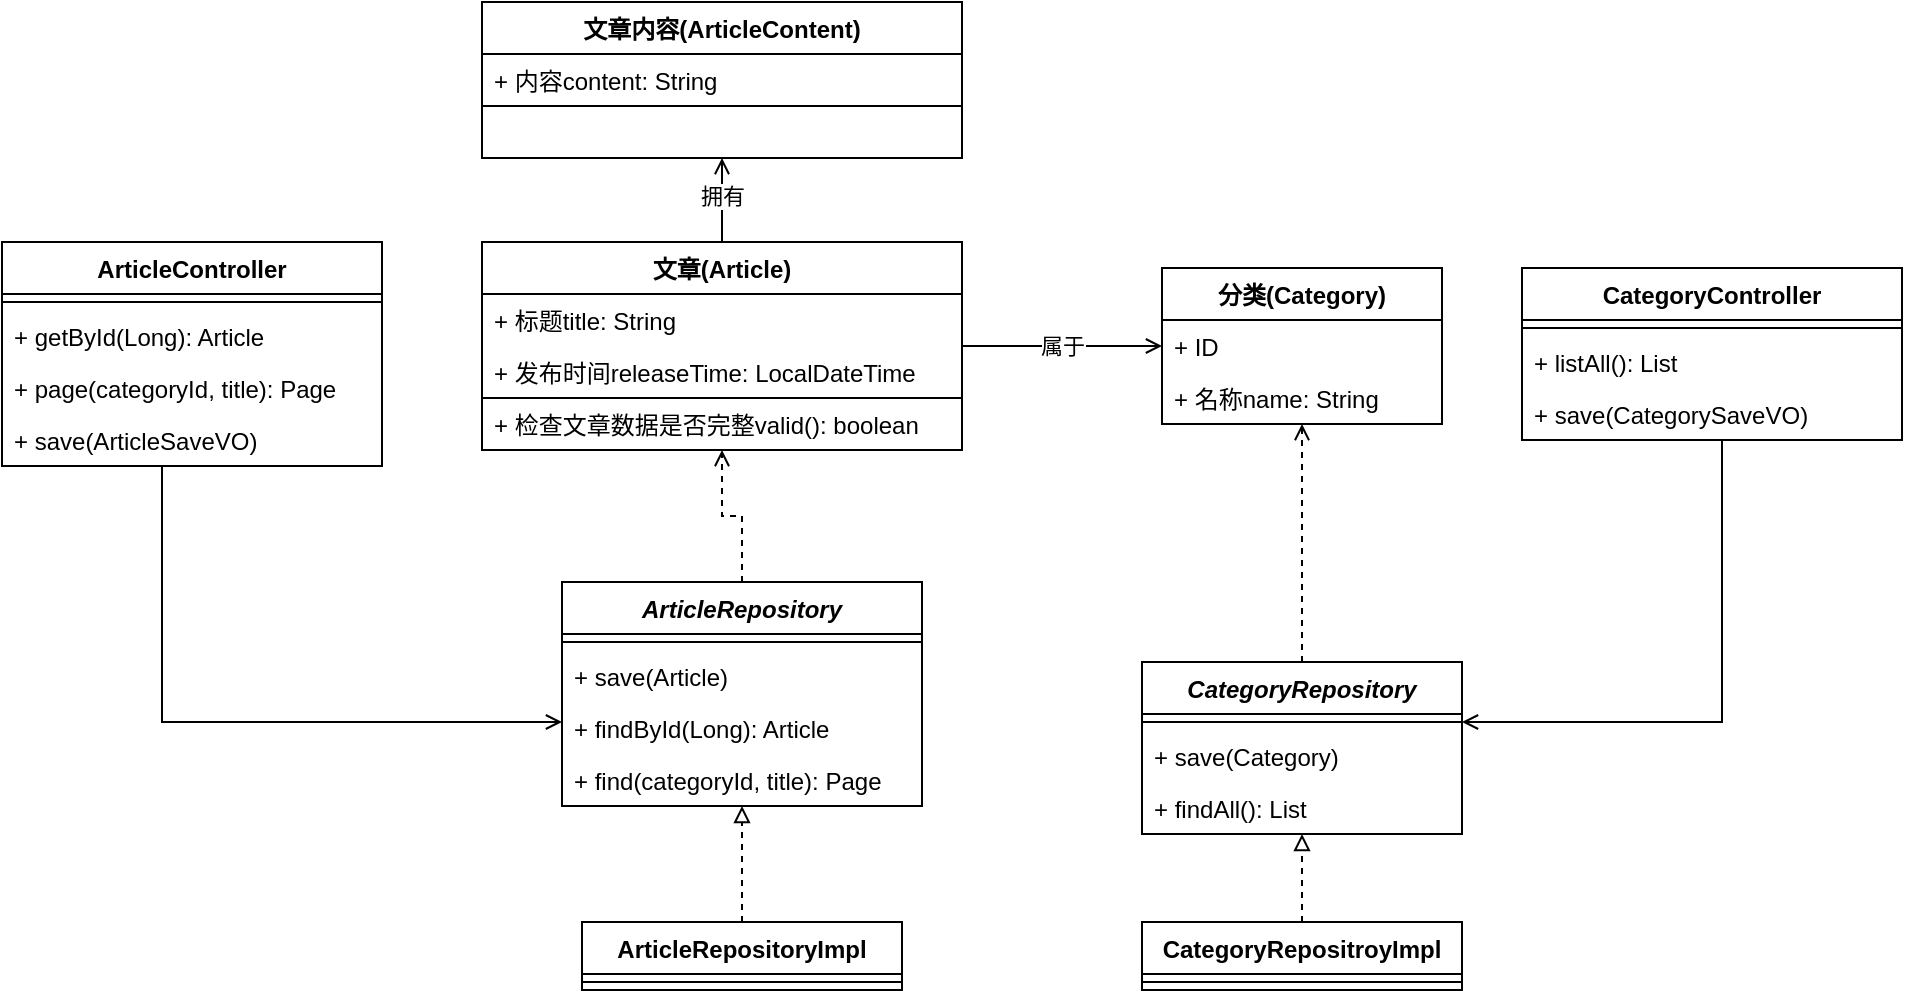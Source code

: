 <mxfile version="20.1.2" type="github">
  <diagram id="pM5sfejF4TpHc2gRZH9j" name="第 1 页">
    <mxGraphModel dx="986" dy="565" grid="1" gridSize="10" guides="1" tooltips="1" connect="1" arrows="1" fold="1" page="1" pageScale="1" pageWidth="827" pageHeight="1169" math="0" shadow="0">
      <root>
        <mxCell id="0" />
        <mxCell id="1" parent="0" />
        <mxCell id="jATuGDx96meRD3A67oxg-83" style="edgeStyle=orthogonalEdgeStyle;rounded=0;orthogonalLoop=1;jettySize=auto;html=1;entryX=0;entryY=0.5;entryDx=0;entryDy=0;startArrow=none;startFill=0;endArrow=open;endFill=0;" edge="1" parent="1" source="jATuGDx96meRD3A67oxg-1" target="jATuGDx96meRD3A67oxg-26">
          <mxGeometry relative="1" as="geometry" />
        </mxCell>
        <mxCell id="jATuGDx96meRD3A67oxg-87" value="属于" style="edgeLabel;html=1;align=center;verticalAlign=middle;resizable=0;points=[];" vertex="1" connectable="0" parent="jATuGDx96meRD3A67oxg-83">
          <mxGeometry x="-0.223" y="-4" relative="1" as="geometry">
            <mxPoint x="11" y="-4" as="offset" />
          </mxGeometry>
        </mxCell>
        <mxCell id="jATuGDx96meRD3A67oxg-101" style="edgeStyle=orthogonalEdgeStyle;rounded=0;orthogonalLoop=1;jettySize=auto;html=1;startArrow=none;startFill=0;endArrow=open;endFill=0;" edge="1" parent="1" source="jATuGDx96meRD3A67oxg-1" target="jATuGDx96meRD3A67oxg-97">
          <mxGeometry relative="1" as="geometry" />
        </mxCell>
        <mxCell id="jATuGDx96meRD3A67oxg-103" value="拥有" style="edgeLabel;html=1;align=center;verticalAlign=middle;resizable=0;points=[];" vertex="1" connectable="0" parent="jATuGDx96meRD3A67oxg-101">
          <mxGeometry x="-0.294" y="-1" relative="1" as="geometry">
            <mxPoint x="-1" y="-8" as="offset" />
          </mxGeometry>
        </mxCell>
        <mxCell id="jATuGDx96meRD3A67oxg-1" value="文章(Article)" style="swimlane;fontStyle=1;childLayout=stackLayout;horizontal=1;startSize=26;fillColor=none;horizontalStack=0;resizeParent=1;resizeParentMax=0;resizeLast=0;collapsible=1;marginBottom=0;" vertex="1" parent="1">
          <mxGeometry x="270" y="130" width="240" height="104" as="geometry">
            <mxRectangle x="270" y="130" width="100" height="30" as="alternateBounds" />
          </mxGeometry>
        </mxCell>
        <mxCell id="jATuGDx96meRD3A67oxg-2" value="+ 标题title: String" style="text;strokeColor=none;fillColor=none;align=left;verticalAlign=top;spacingLeft=4;spacingRight=4;overflow=hidden;rotatable=0;points=[[0,0.5],[1,0.5]];portConstraint=eastwest;" vertex="1" parent="jATuGDx96meRD3A67oxg-1">
          <mxGeometry y="26" width="240" height="26" as="geometry" />
        </mxCell>
        <mxCell id="jATuGDx96meRD3A67oxg-4" value="+ 发布时间releaseTime: LocalDateTime" style="text;strokeColor=none;fillColor=none;align=left;verticalAlign=top;spacingLeft=4;spacingRight=4;overflow=hidden;rotatable=0;points=[[0,0.5],[1,0.5]];portConstraint=eastwest;" vertex="1" parent="jATuGDx96meRD3A67oxg-1">
          <mxGeometry y="52" width="240" height="26" as="geometry" />
        </mxCell>
        <mxCell id="jATuGDx96meRD3A67oxg-28" value="+ 检查文章数据是否完整valid(): boolean" style="text;strokeColor=default;fillColor=none;align=left;verticalAlign=top;spacingLeft=4;spacingRight=4;overflow=hidden;rotatable=0;points=[[0,0.5],[1,0.5]];portConstraint=eastwest;" vertex="1" parent="jATuGDx96meRD3A67oxg-1">
          <mxGeometry y="78" width="240" height="26" as="geometry" />
        </mxCell>
        <mxCell id="jATuGDx96meRD3A67oxg-5" value="分类(Category)" style="swimlane;fontStyle=1;childLayout=stackLayout;horizontal=1;startSize=26;fillColor=none;horizontalStack=0;resizeParent=1;resizeParentMax=0;resizeLast=0;collapsible=1;marginBottom=0;" vertex="1" parent="1">
          <mxGeometry x="610" y="143" width="140" height="78" as="geometry">
            <mxRectangle x="540" y="100" width="100" height="30" as="alternateBounds" />
          </mxGeometry>
        </mxCell>
        <mxCell id="jATuGDx96meRD3A67oxg-26" value="+ ID" style="text;strokeColor=none;fillColor=none;align=left;verticalAlign=top;spacingLeft=4;spacingRight=4;overflow=hidden;rotatable=0;points=[[0,0.5],[1,0.5]];portConstraint=eastwest;" vertex="1" parent="jATuGDx96meRD3A67oxg-5">
          <mxGeometry y="26" width="140" height="26" as="geometry" />
        </mxCell>
        <mxCell id="jATuGDx96meRD3A67oxg-6" value="+ 名称name: String" style="text;strokeColor=none;fillColor=none;align=left;verticalAlign=top;spacingLeft=4;spacingRight=4;overflow=hidden;rotatable=0;points=[[0,0.5],[1,0.5]];portConstraint=eastwest;" vertex="1" parent="jATuGDx96meRD3A67oxg-5">
          <mxGeometry y="52" width="140" height="26" as="geometry" />
        </mxCell>
        <mxCell id="jATuGDx96meRD3A67oxg-46" style="edgeStyle=orthogonalEdgeStyle;rounded=0;orthogonalLoop=1;jettySize=auto;html=1;endArrow=open;endFill=0;dashed=1;" edge="1" parent="1" source="jATuGDx96meRD3A67oxg-42" target="jATuGDx96meRD3A67oxg-1">
          <mxGeometry relative="1" as="geometry" />
        </mxCell>
        <mxCell id="jATuGDx96meRD3A67oxg-42" value="ArticleRepository" style="swimlane;fontStyle=3;align=center;verticalAlign=top;childLayout=stackLayout;horizontal=1;startSize=26;horizontalStack=0;resizeParent=1;resizeParentMax=0;resizeLast=0;collapsible=1;marginBottom=0;strokeColor=default;" vertex="1" parent="1">
          <mxGeometry x="310" y="300" width="180" height="112" as="geometry" />
        </mxCell>
        <mxCell id="jATuGDx96meRD3A67oxg-44" value="" style="line;strokeWidth=1;fillColor=none;align=left;verticalAlign=middle;spacingTop=-1;spacingLeft=3;spacingRight=3;rotatable=0;labelPosition=right;points=[];portConstraint=eastwest;" vertex="1" parent="jATuGDx96meRD3A67oxg-42">
          <mxGeometry y="26" width="180" height="8" as="geometry" />
        </mxCell>
        <mxCell id="jATuGDx96meRD3A67oxg-45" value="+ save(Article)" style="text;strokeColor=none;fillColor=none;align=left;verticalAlign=top;spacingLeft=4;spacingRight=4;overflow=hidden;rotatable=0;points=[[0,0.5],[1,0.5]];portConstraint=eastwest;" vertex="1" parent="jATuGDx96meRD3A67oxg-42">
          <mxGeometry y="34" width="180" height="26" as="geometry" />
        </mxCell>
        <mxCell id="jATuGDx96meRD3A67oxg-47" value="+ findById(Long): Article" style="text;strokeColor=none;fillColor=none;align=left;verticalAlign=top;spacingLeft=4;spacingRight=4;overflow=hidden;rotatable=0;points=[[0,0.5],[1,0.5]];portConstraint=eastwest;" vertex="1" parent="jATuGDx96meRD3A67oxg-42">
          <mxGeometry y="60" width="180" height="26" as="geometry" />
        </mxCell>
        <mxCell id="jATuGDx96meRD3A67oxg-48" value="+ find(categoryId, title): Page" style="text;strokeColor=none;fillColor=none;align=left;verticalAlign=top;spacingLeft=4;spacingRight=4;overflow=hidden;rotatable=0;points=[[0,0.5],[1,0.5]];portConstraint=eastwest;" vertex="1" parent="jATuGDx96meRD3A67oxg-42">
          <mxGeometry y="86" width="180" height="26" as="geometry" />
        </mxCell>
        <mxCell id="jATuGDx96meRD3A67oxg-71" style="edgeStyle=orthogonalEdgeStyle;rounded=0;orthogonalLoop=1;jettySize=auto;html=1;endArrow=block;endFill=0;dashed=1;" edge="1" parent="1" source="jATuGDx96meRD3A67oxg-50" target="jATuGDx96meRD3A67oxg-42">
          <mxGeometry relative="1" as="geometry" />
        </mxCell>
        <mxCell id="jATuGDx96meRD3A67oxg-50" value="ArticleRepositoryImpl" style="swimlane;fontStyle=1;align=center;verticalAlign=top;childLayout=stackLayout;horizontal=1;startSize=26;horizontalStack=0;resizeParent=1;resizeParentMax=0;resizeLast=0;collapsible=1;marginBottom=0;strokeColor=default;" vertex="1" parent="1">
          <mxGeometry x="320" y="470" width="160" height="34" as="geometry" />
        </mxCell>
        <mxCell id="jATuGDx96meRD3A67oxg-51" value="" style="line;strokeWidth=1;fillColor=none;align=left;verticalAlign=middle;spacingTop=-1;spacingLeft=3;spacingRight=3;rotatable=0;labelPosition=right;points=[];portConstraint=eastwest;" vertex="1" parent="jATuGDx96meRD3A67oxg-50">
          <mxGeometry y="26" width="160" height="8" as="geometry" />
        </mxCell>
        <mxCell id="jATuGDx96meRD3A67oxg-68" style="edgeStyle=orthogonalEdgeStyle;rounded=0;orthogonalLoop=1;jettySize=auto;html=1;endArrow=open;endFill=0;dashed=1;" edge="1" parent="1" source="jATuGDx96meRD3A67oxg-58" target="jATuGDx96meRD3A67oxg-5">
          <mxGeometry relative="1" as="geometry" />
        </mxCell>
        <mxCell id="jATuGDx96meRD3A67oxg-58" value="CategoryRepository" style="swimlane;fontStyle=3;align=center;verticalAlign=top;childLayout=stackLayout;horizontal=1;startSize=26;horizontalStack=0;resizeParent=1;resizeParentMax=0;resizeLast=0;collapsible=1;marginBottom=0;strokeColor=default;" vertex="1" parent="1">
          <mxGeometry x="600" y="340" width="160" height="86" as="geometry" />
        </mxCell>
        <mxCell id="jATuGDx96meRD3A67oxg-59" value="" style="line;strokeWidth=1;fillColor=none;align=left;verticalAlign=middle;spacingTop=-1;spacingLeft=3;spacingRight=3;rotatable=0;labelPosition=right;points=[];portConstraint=eastwest;" vertex="1" parent="jATuGDx96meRD3A67oxg-58">
          <mxGeometry y="26" width="160" height="8" as="geometry" />
        </mxCell>
        <mxCell id="jATuGDx96meRD3A67oxg-60" value="+ save(Category)" style="text;strokeColor=none;fillColor=none;align=left;verticalAlign=top;spacingLeft=4;spacingRight=4;overflow=hidden;rotatable=0;points=[[0,0.5],[1,0.5]];portConstraint=eastwest;" vertex="1" parent="jATuGDx96meRD3A67oxg-58">
          <mxGeometry y="34" width="160" height="26" as="geometry" />
        </mxCell>
        <mxCell id="jATuGDx96meRD3A67oxg-63" value="+ findAll(): List" style="text;strokeColor=none;fillColor=none;align=left;verticalAlign=top;spacingLeft=4;spacingRight=4;overflow=hidden;rotatable=0;points=[[0,0.5],[1,0.5]];portConstraint=eastwest;" vertex="1" parent="jATuGDx96meRD3A67oxg-58">
          <mxGeometry y="60" width="160" height="26" as="geometry" />
        </mxCell>
        <mxCell id="jATuGDx96meRD3A67oxg-70" style="edgeStyle=orthogonalEdgeStyle;rounded=0;orthogonalLoop=1;jettySize=auto;html=1;endArrow=block;endFill=0;dashed=1;" edge="1" parent="1" source="jATuGDx96meRD3A67oxg-64" target="jATuGDx96meRD3A67oxg-58">
          <mxGeometry relative="1" as="geometry" />
        </mxCell>
        <mxCell id="jATuGDx96meRD3A67oxg-64" value="CategoryRepositroyImpl" style="swimlane;fontStyle=1;align=center;verticalAlign=top;childLayout=stackLayout;horizontal=1;startSize=26;horizontalStack=0;resizeParent=1;resizeParentMax=0;resizeLast=0;collapsible=1;marginBottom=0;strokeColor=default;" vertex="1" parent="1">
          <mxGeometry x="600" y="470" width="160" height="34" as="geometry" />
        </mxCell>
        <mxCell id="jATuGDx96meRD3A67oxg-65" value="" style="line;strokeWidth=1;fillColor=none;align=left;verticalAlign=middle;spacingTop=-1;spacingLeft=3;spacingRight=3;rotatable=0;labelPosition=right;points=[];portConstraint=eastwest;" vertex="1" parent="jATuGDx96meRD3A67oxg-64">
          <mxGeometry y="26" width="160" height="8" as="geometry" />
        </mxCell>
        <mxCell id="jATuGDx96meRD3A67oxg-94" style="edgeStyle=orthogonalEdgeStyle;rounded=0;orthogonalLoop=1;jettySize=auto;html=1;startArrow=none;startFill=0;endArrow=open;endFill=0;" edge="1" parent="1" source="jATuGDx96meRD3A67oxg-88" target="jATuGDx96meRD3A67oxg-42">
          <mxGeometry relative="1" as="geometry">
            <mxPoint x="110" y="300" as="sourcePoint" />
            <Array as="points">
              <mxPoint x="110" y="370" />
            </Array>
          </mxGeometry>
        </mxCell>
        <mxCell id="jATuGDx96meRD3A67oxg-88" value="ArticleController" style="swimlane;fontStyle=1;align=center;verticalAlign=top;childLayout=stackLayout;horizontal=1;startSize=26;horizontalStack=0;resizeParent=1;resizeParentMax=0;resizeLast=0;collapsible=1;marginBottom=0;strokeColor=default;" vertex="1" parent="1">
          <mxGeometry x="30" y="130" width="190" height="112" as="geometry" />
        </mxCell>
        <mxCell id="jATuGDx96meRD3A67oxg-89" value="" style="line;strokeWidth=1;fillColor=none;align=left;verticalAlign=middle;spacingTop=-1;spacingLeft=3;spacingRight=3;rotatable=0;labelPosition=right;points=[];portConstraint=eastwest;" vertex="1" parent="jATuGDx96meRD3A67oxg-88">
          <mxGeometry y="26" width="190" height="8" as="geometry" />
        </mxCell>
        <mxCell id="jATuGDx96meRD3A67oxg-92" value="+ getById(Long): Article" style="text;strokeColor=none;fillColor=none;align=left;verticalAlign=top;spacingLeft=4;spacingRight=4;overflow=hidden;rotatable=0;points=[[0,0.5],[1,0.5]];portConstraint=eastwest;" vertex="1" parent="jATuGDx96meRD3A67oxg-88">
          <mxGeometry y="34" width="190" height="26" as="geometry" />
        </mxCell>
        <mxCell id="jATuGDx96meRD3A67oxg-96" value="+ page(categoryId, title): Page" style="text;strokeColor=none;fillColor=none;align=left;verticalAlign=top;spacingLeft=4;spacingRight=4;overflow=hidden;rotatable=0;points=[[0,0.5],[1,0.5]];portConstraint=eastwest;" vertex="1" parent="jATuGDx96meRD3A67oxg-88">
          <mxGeometry y="60" width="190" height="26" as="geometry" />
        </mxCell>
        <mxCell id="jATuGDx96meRD3A67oxg-95" value="+ save(ArticleSaveVO)" style="text;strokeColor=none;fillColor=none;align=left;verticalAlign=top;spacingLeft=4;spacingRight=4;overflow=hidden;rotatable=0;points=[[0,0.5],[1,0.5]];portConstraint=eastwest;" vertex="1" parent="jATuGDx96meRD3A67oxg-88">
          <mxGeometry y="86" width="190" height="26" as="geometry" />
        </mxCell>
        <mxCell id="jATuGDx96meRD3A67oxg-97" value="文章内容(ArticleContent)" style="swimlane;fontStyle=1;childLayout=stackLayout;horizontal=1;startSize=26;fillColor=none;horizontalStack=0;resizeParent=1;resizeParentMax=0;resizeLast=0;collapsible=1;marginBottom=0;" vertex="1" parent="1">
          <mxGeometry x="270" y="10" width="240" height="78" as="geometry">
            <mxRectangle x="270" y="130" width="100" height="30" as="alternateBounds" />
          </mxGeometry>
        </mxCell>
        <mxCell id="jATuGDx96meRD3A67oxg-98" value="+ 内容content: String" style="text;strokeColor=none;fillColor=none;align=left;verticalAlign=top;spacingLeft=4;spacingRight=4;overflow=hidden;rotatable=0;points=[[0,0.5],[1,0.5]];portConstraint=eastwest;" vertex="1" parent="jATuGDx96meRD3A67oxg-97">
          <mxGeometry y="26" width="240" height="26" as="geometry" />
        </mxCell>
        <mxCell id="jATuGDx96meRD3A67oxg-100" value="" style="text;strokeColor=default;fillColor=none;align=left;verticalAlign=top;spacingLeft=4;spacingRight=4;overflow=hidden;rotatable=0;points=[[0,0.5],[1,0.5]];portConstraint=eastwest;" vertex="1" parent="jATuGDx96meRD3A67oxg-97">
          <mxGeometry y="52" width="240" height="26" as="geometry" />
        </mxCell>
        <mxCell id="jATuGDx96meRD3A67oxg-119" style="edgeStyle=orthogonalEdgeStyle;rounded=0;orthogonalLoop=1;jettySize=auto;html=1;startArrow=none;startFill=0;endArrow=open;endFill=0;" edge="1" parent="1" source="jATuGDx96meRD3A67oxg-113" target="jATuGDx96meRD3A67oxg-58">
          <mxGeometry relative="1" as="geometry">
            <Array as="points">
              <mxPoint x="890" y="370" />
            </Array>
          </mxGeometry>
        </mxCell>
        <mxCell id="jATuGDx96meRD3A67oxg-113" value="CategoryController" style="swimlane;fontStyle=1;align=center;verticalAlign=top;childLayout=stackLayout;horizontal=1;startSize=26;horizontalStack=0;resizeParent=1;resizeParentMax=0;resizeLast=0;collapsible=1;marginBottom=0;strokeColor=default;" vertex="1" parent="1">
          <mxGeometry x="790" y="143" width="190" height="86" as="geometry" />
        </mxCell>
        <mxCell id="jATuGDx96meRD3A67oxg-114" value="" style="line;strokeWidth=1;fillColor=none;align=left;verticalAlign=middle;spacingTop=-1;spacingLeft=3;spacingRight=3;rotatable=0;labelPosition=right;points=[];portConstraint=eastwest;" vertex="1" parent="jATuGDx96meRD3A67oxg-113">
          <mxGeometry y="26" width="190" height="8" as="geometry" />
        </mxCell>
        <mxCell id="jATuGDx96meRD3A67oxg-115" value="+ listAll(): List" style="text;strokeColor=none;fillColor=none;align=left;verticalAlign=top;spacingLeft=4;spacingRight=4;overflow=hidden;rotatable=0;points=[[0,0.5],[1,0.5]];portConstraint=eastwest;" vertex="1" parent="jATuGDx96meRD3A67oxg-113">
          <mxGeometry y="34" width="190" height="26" as="geometry" />
        </mxCell>
        <mxCell id="jATuGDx96meRD3A67oxg-117" value="+ save(CategorySaveVO)" style="text;strokeColor=none;fillColor=none;align=left;verticalAlign=top;spacingLeft=4;spacingRight=4;overflow=hidden;rotatable=0;points=[[0,0.5],[1,0.5]];portConstraint=eastwest;" vertex="1" parent="jATuGDx96meRD3A67oxg-113">
          <mxGeometry y="60" width="190" height="26" as="geometry" />
        </mxCell>
      </root>
    </mxGraphModel>
  </diagram>
</mxfile>
